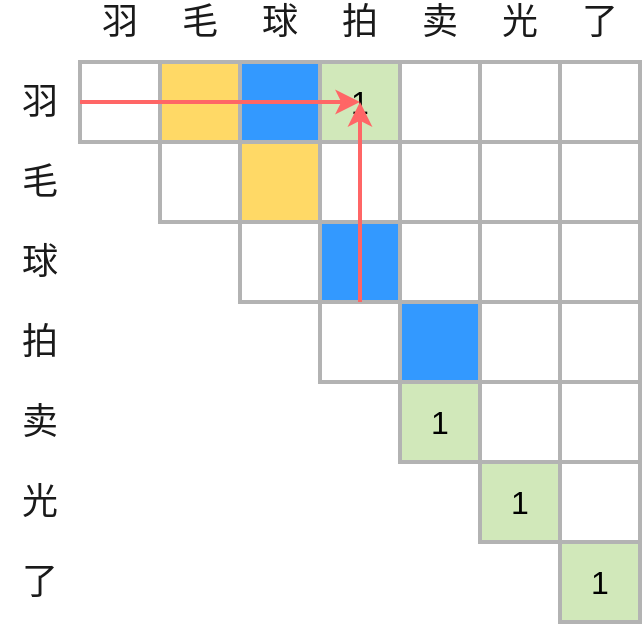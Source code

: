 <mxfile version="14.7.10" type="github">
  <diagram id="f2aenbFZXy3KyknoxSXi" name="Page-1">
    <mxGraphModel dx="705" dy="645" grid="1" gridSize="10" guides="1" tooltips="1" connect="1" arrows="1" fold="1" page="1" pageScale="1" pageWidth="827" pageHeight="1169" math="0" shadow="0">
      <root>
        <mxCell id="0" />
        <mxCell id="1" parent="0" />
        <mxCell id="ICOZAlTJIjytX9kaOE55-1" value="" style="rounded=0;whiteSpace=wrap;html=1;strokeColor=#B3B3B3;strokeWidth=2;" parent="1" vertex="1">
          <mxGeometry x="160" y="120" width="40" height="40" as="geometry" />
        </mxCell>
        <mxCell id="ICOZAlTJIjytX9kaOE55-2" value="" style="rounded=0;whiteSpace=wrap;html=1;strokeColor=#B3B3B3;strokeWidth=2;fillColor=#FFD966;" parent="1" vertex="1">
          <mxGeometry x="200" y="120" width="40" height="40" as="geometry" />
        </mxCell>
        <mxCell id="ICOZAlTJIjytX9kaOE55-3" value="" style="rounded=0;whiteSpace=wrap;html=1;strokeColor=#B3B3B3;strokeWidth=2;fillColor=#3399FF;" parent="1" vertex="1">
          <mxGeometry x="240" y="120" width="40" height="40" as="geometry" />
        </mxCell>
        <mxCell id="ICOZAlTJIjytX9kaOE55-4" value="&lt;font style=&quot;font-size: 16px&quot;&gt;1&lt;/font&gt;" style="rounded=0;whiteSpace=wrap;html=1;strokeColor=#B3B3B3;strokeWidth=2;fillColor=#D1E8BA;" parent="1" vertex="1">
          <mxGeometry x="280" y="120" width="40" height="40" as="geometry" />
        </mxCell>
        <mxCell id="ICOZAlTJIjytX9kaOE55-5" value="" style="rounded=0;whiteSpace=wrap;html=1;strokeColor=#B3B3B3;strokeWidth=2;" parent="1" vertex="1">
          <mxGeometry x="320" y="120" width="40" height="40" as="geometry" />
        </mxCell>
        <mxCell id="ICOZAlTJIjytX9kaOE55-6" value="" style="rounded=0;whiteSpace=wrap;html=1;strokeColor=#B3B3B3;strokeWidth=2;" parent="1" vertex="1">
          <mxGeometry x="360" y="120" width="40" height="40" as="geometry" />
        </mxCell>
        <mxCell id="ICOZAlTJIjytX9kaOE55-7" value="" style="rounded=0;whiteSpace=wrap;html=1;strokeColor=#B3B3B3;strokeWidth=2;" parent="1" vertex="1">
          <mxGeometry x="400" y="120" width="40" height="40" as="geometry" />
        </mxCell>
        <mxCell id="ICOZAlTJIjytX9kaOE55-8" value="" style="rounded=0;whiteSpace=wrap;html=1;strokeColor=#B3B3B3;strokeWidth=2;" parent="1" vertex="1">
          <mxGeometry x="240" y="200" width="40" height="40" as="geometry" />
        </mxCell>
        <mxCell id="ICOZAlTJIjytX9kaOE55-9" value="" style="rounded=0;whiteSpace=wrap;html=1;strokeColor=#B3B3B3;strokeWidth=2;fillColor=#3399FF;" parent="1" vertex="1">
          <mxGeometry x="280" y="200" width="40" height="40" as="geometry" />
        </mxCell>
        <mxCell id="ICOZAlTJIjytX9kaOE55-10" value="" style="rounded=0;whiteSpace=wrap;html=1;strokeColor=#B3B3B3;strokeWidth=2;" parent="1" vertex="1">
          <mxGeometry x="320" y="200" width="40" height="40" as="geometry" />
        </mxCell>
        <mxCell id="ICOZAlTJIjytX9kaOE55-11" value="" style="rounded=0;whiteSpace=wrap;html=1;strokeColor=#B3B3B3;strokeWidth=2;" parent="1" vertex="1">
          <mxGeometry x="360" y="200" width="40" height="40" as="geometry" />
        </mxCell>
        <mxCell id="ICOZAlTJIjytX9kaOE55-12" value="" style="rounded=0;whiteSpace=wrap;html=1;strokeColor=#B3B3B3;strokeWidth=2;" parent="1" vertex="1">
          <mxGeometry x="400" y="200" width="40" height="40" as="geometry" />
        </mxCell>
        <mxCell id="ICOZAlTJIjytX9kaOE55-13" value="" style="rounded=0;whiteSpace=wrap;html=1;strokeColor=#B3B3B3;strokeWidth=2;" parent="1" vertex="1">
          <mxGeometry x="200" y="160" width="40" height="40" as="geometry" />
        </mxCell>
        <mxCell id="ICOZAlTJIjytX9kaOE55-14" value="" style="rounded=0;whiteSpace=wrap;html=1;strokeColor=#B3B3B3;strokeWidth=2;fillColor=#FFD966;" parent="1" vertex="1">
          <mxGeometry x="240" y="160" width="40" height="40" as="geometry" />
        </mxCell>
        <mxCell id="ICOZAlTJIjytX9kaOE55-15" value="" style="rounded=0;whiteSpace=wrap;html=1;strokeColor=#B3B3B3;strokeWidth=2;" parent="1" vertex="1">
          <mxGeometry x="280" y="160" width="40" height="40" as="geometry" />
        </mxCell>
        <mxCell id="ICOZAlTJIjytX9kaOE55-16" value="" style="rounded=0;whiteSpace=wrap;html=1;strokeColor=#B3B3B3;strokeWidth=2;" parent="1" vertex="1">
          <mxGeometry x="320" y="160" width="40" height="40" as="geometry" />
        </mxCell>
        <mxCell id="ICOZAlTJIjytX9kaOE55-17" value="" style="rounded=0;whiteSpace=wrap;html=1;strokeColor=#B3B3B3;strokeWidth=2;" parent="1" vertex="1">
          <mxGeometry x="360" y="160" width="40" height="40" as="geometry" />
        </mxCell>
        <mxCell id="ICOZAlTJIjytX9kaOE55-18" value="" style="rounded=0;whiteSpace=wrap;html=1;strokeColor=#B3B3B3;strokeWidth=2;" parent="1" vertex="1">
          <mxGeometry x="400" y="160" width="40" height="40" as="geometry" />
        </mxCell>
        <mxCell id="ICOZAlTJIjytX9kaOE55-19" value="&lt;font style=&quot;font-size: 16px&quot;&gt;1&lt;/font&gt;" style="rounded=0;whiteSpace=wrap;html=1;strokeColor=#B3B3B3;strokeWidth=2;fillColor=#D1E8BA;" parent="1" vertex="1">
          <mxGeometry x="320" y="280" width="40" height="40" as="geometry" />
        </mxCell>
        <mxCell id="ICOZAlTJIjytX9kaOE55-20" value="" style="rounded=0;whiteSpace=wrap;html=1;strokeColor=#B3B3B3;strokeWidth=2;fillColor=#FFFFFF;" parent="1" vertex="1">
          <mxGeometry x="360" y="280" width="40" height="40" as="geometry" />
        </mxCell>
        <mxCell id="ICOZAlTJIjytX9kaOE55-21" value="" style="rounded=0;whiteSpace=wrap;html=1;strokeColor=#B3B3B3;strokeWidth=2;" parent="1" vertex="1">
          <mxGeometry x="400" y="280" width="40" height="40" as="geometry" />
        </mxCell>
        <mxCell id="ICOZAlTJIjytX9kaOE55-23" value="" style="rounded=0;whiteSpace=wrap;html=1;strokeColor=#B3B3B3;strokeWidth=2;" parent="1" vertex="1">
          <mxGeometry x="400" y="320" width="40" height="40" as="geometry" />
        </mxCell>
        <mxCell id="ICOZAlTJIjytX9kaOE55-24" value="&lt;font style=&quot;font-size: 16px&quot;&gt;1&lt;/font&gt;" style="rounded=0;whiteSpace=wrap;html=1;strokeColor=#B3B3B3;strokeWidth=2;fillColor=#D1E8BA;" parent="1" vertex="1">
          <mxGeometry x="360" y="320" width="40" height="40" as="geometry" />
        </mxCell>
        <mxCell id="ICOZAlTJIjytX9kaOE55-25" value="&lt;font style=&quot;font-size: 18px&quot; color=&quot;#1a1a1a&quot;&gt;羽&lt;/font&gt;" style="text;html=1;strokeColor=none;fillColor=none;align=center;verticalAlign=middle;whiteSpace=wrap;rounded=0;" parent="1" vertex="1">
          <mxGeometry x="160" y="90" width="40" height="20" as="geometry" />
        </mxCell>
        <mxCell id="ICOZAlTJIjytX9kaOE55-26" value="&lt;font style=&quot;font-size: 18px&quot; color=&quot;#1a1a1a&quot;&gt;毛&lt;/font&gt;" style="text;html=1;strokeColor=none;fillColor=none;align=center;verticalAlign=middle;whiteSpace=wrap;rounded=0;" parent="1" vertex="1">
          <mxGeometry x="200" y="90" width="40" height="20" as="geometry" />
        </mxCell>
        <mxCell id="ICOZAlTJIjytX9kaOE55-27" value="&lt;font style=&quot;font-size: 18px&quot; color=&quot;#1a1a1a&quot;&gt;球&lt;/font&gt;" style="text;html=1;strokeColor=none;fillColor=none;align=center;verticalAlign=middle;whiteSpace=wrap;rounded=0;" parent="1" vertex="1">
          <mxGeometry x="240" y="90" width="40" height="20" as="geometry" />
        </mxCell>
        <mxCell id="ICOZAlTJIjytX9kaOE55-29" value="&lt;font style=&quot;font-size: 18px&quot; color=&quot;#1a1a1a&quot;&gt;拍&lt;/font&gt;" style="text;html=1;strokeColor=none;fillColor=none;align=center;verticalAlign=middle;whiteSpace=wrap;rounded=0;" parent="1" vertex="1">
          <mxGeometry x="280" y="90" width="40" height="20" as="geometry" />
        </mxCell>
        <mxCell id="ICOZAlTJIjytX9kaOE55-30" value="&lt;font style=&quot;font-size: 18px&quot; color=&quot;#1a1a1a&quot;&gt;卖&lt;/font&gt;" style="text;html=1;strokeColor=none;fillColor=none;align=center;verticalAlign=middle;whiteSpace=wrap;rounded=0;" parent="1" vertex="1">
          <mxGeometry x="320" y="90" width="40" height="20" as="geometry" />
        </mxCell>
        <mxCell id="ICOZAlTJIjytX9kaOE55-31" value="&lt;font style=&quot;font-size: 18px&quot; color=&quot;#1a1a1a&quot;&gt;光&lt;/font&gt;" style="text;html=1;strokeColor=none;fillColor=none;align=center;verticalAlign=middle;whiteSpace=wrap;rounded=0;" parent="1" vertex="1">
          <mxGeometry x="360" y="90" width="40" height="20" as="geometry" />
        </mxCell>
        <mxCell id="ICOZAlTJIjytX9kaOE55-32" value="&lt;font style=&quot;font-size: 18px&quot; color=&quot;#1a1a1a&quot;&gt;了&lt;/font&gt;" style="text;html=1;strokeColor=none;fillColor=none;align=center;verticalAlign=middle;whiteSpace=wrap;rounded=0;" parent="1" vertex="1">
          <mxGeometry x="400" y="90" width="40" height="20" as="geometry" />
        </mxCell>
        <mxCell id="ICOZAlTJIjytX9kaOE55-41" value="&lt;font style=&quot;font-size: 18px&quot; color=&quot;#1a1a1a&quot;&gt;羽&lt;/font&gt;" style="text;html=1;strokeColor=none;fillColor=none;align=center;verticalAlign=middle;whiteSpace=wrap;rounded=0;" parent="1" vertex="1">
          <mxGeometry x="120" y="130" width="40" height="20" as="geometry" />
        </mxCell>
        <mxCell id="ICOZAlTJIjytX9kaOE55-42" value="&lt;font style=&quot;font-size: 18px&quot; color=&quot;#1a1a1a&quot;&gt;毛&lt;/font&gt;" style="text;html=1;strokeColor=none;fillColor=none;align=center;verticalAlign=middle;whiteSpace=wrap;rounded=0;" parent="1" vertex="1">
          <mxGeometry x="120" y="170" width="40" height="20" as="geometry" />
        </mxCell>
        <mxCell id="ICOZAlTJIjytX9kaOE55-43" value="&lt;font style=&quot;font-size: 18px&quot; color=&quot;#1a1a1a&quot;&gt;球&lt;/font&gt;" style="text;html=1;strokeColor=none;fillColor=none;align=center;verticalAlign=middle;whiteSpace=wrap;rounded=0;" parent="1" vertex="1">
          <mxGeometry x="120" y="210" width="40" height="20" as="geometry" />
        </mxCell>
        <mxCell id="ICOZAlTJIjytX9kaOE55-44" value="&lt;font style=&quot;font-size: 18px&quot; color=&quot;#1a1a1a&quot;&gt;拍&lt;/font&gt;" style="text;html=1;strokeColor=none;fillColor=none;align=center;verticalAlign=middle;whiteSpace=wrap;rounded=0;" parent="1" vertex="1">
          <mxGeometry x="120" y="250" width="40" height="20" as="geometry" />
        </mxCell>
        <mxCell id="ICOZAlTJIjytX9kaOE55-49" value="" style="rounded=0;whiteSpace=wrap;html=1;strokeColor=#B3B3B3;strokeWidth=2;" parent="1" vertex="1">
          <mxGeometry x="280" y="240" width="40" height="40" as="geometry" />
        </mxCell>
        <mxCell id="ICOZAlTJIjytX9kaOE55-50" value="" style="rounded=0;whiteSpace=wrap;html=1;strokeColor=#B3B3B3;strokeWidth=2;fillColor=#3399FF;" parent="1" vertex="1">
          <mxGeometry x="320" y="240" width="40" height="40" as="geometry" />
        </mxCell>
        <mxCell id="ICOZAlTJIjytX9kaOE55-51" value="" style="rounded=0;whiteSpace=wrap;html=1;strokeColor=#B3B3B3;strokeWidth=2;" parent="1" vertex="1">
          <mxGeometry x="360" y="240" width="40" height="40" as="geometry" />
        </mxCell>
        <mxCell id="ICOZAlTJIjytX9kaOE55-52" value="" style="rounded=0;whiteSpace=wrap;html=1;strokeColor=#B3B3B3;strokeWidth=2;" parent="1" vertex="1">
          <mxGeometry x="400" y="240" width="40" height="40" as="geometry" />
        </mxCell>
        <mxCell id="ICOZAlTJIjytX9kaOE55-53" value="&lt;font style=&quot;font-size: 18px&quot; color=&quot;#1a1a1a&quot;&gt;卖&lt;/font&gt;" style="text;html=1;strokeColor=none;fillColor=none;align=center;verticalAlign=middle;whiteSpace=wrap;rounded=0;" parent="1" vertex="1">
          <mxGeometry x="120" y="290" width="40" height="20" as="geometry" />
        </mxCell>
        <mxCell id="ICOZAlTJIjytX9kaOE55-54" value="&lt;font style=&quot;font-size: 18px&quot; color=&quot;#1a1a1a&quot;&gt;光&lt;/font&gt;" style="text;html=1;strokeColor=none;fillColor=none;align=center;verticalAlign=middle;whiteSpace=wrap;rounded=0;" parent="1" vertex="1">
          <mxGeometry x="120" y="330" width="40" height="20" as="geometry" />
        </mxCell>
        <mxCell id="ICOZAlTJIjytX9kaOE55-55" value="&lt;font style=&quot;font-size: 18px&quot; color=&quot;#1a1a1a&quot;&gt;了&lt;/font&gt;" style="text;html=1;strokeColor=none;fillColor=none;align=center;verticalAlign=middle;whiteSpace=wrap;rounded=0;" parent="1" vertex="1">
          <mxGeometry x="120" y="370" width="40" height="20" as="geometry" />
        </mxCell>
        <mxCell id="ICOZAlTJIjytX9kaOE55-56" value="&lt;font style=&quot;font-size: 16px&quot;&gt;1&lt;/font&gt;" style="rounded=0;whiteSpace=wrap;html=1;strokeColor=#B3B3B3;strokeWidth=2;fillColor=#D1E8BA;" parent="1" vertex="1">
          <mxGeometry x="400" y="360" width="40" height="40" as="geometry" />
        </mxCell>
        <mxCell id="cJ8h4cXHUELAE3PKL5Mq-1" value="" style="endArrow=classic;html=1;exitX=1;exitY=0.5;exitDx=0;exitDy=0;strokeWidth=2;strokeColor=#FF6666;" edge="1" parent="1" source="ICOZAlTJIjytX9kaOE55-41">
          <mxGeometry width="50" height="50" relative="1" as="geometry">
            <mxPoint x="340" y="360" as="sourcePoint" />
            <mxPoint x="300" y="140" as="targetPoint" />
          </mxGeometry>
        </mxCell>
        <mxCell id="cJ8h4cXHUELAE3PKL5Mq-2" value="" style="endArrow=classic;html=1;strokeColor=#FF6666;strokeWidth=2;exitX=0.5;exitY=0;exitDx=0;exitDy=0;" edge="1" parent="1" source="ICOZAlTJIjytX9kaOE55-49">
          <mxGeometry width="50" height="50" relative="1" as="geometry">
            <mxPoint x="210" y="390" as="sourcePoint" />
            <mxPoint x="300" y="140" as="targetPoint" />
          </mxGeometry>
        </mxCell>
      </root>
    </mxGraphModel>
  </diagram>
</mxfile>
